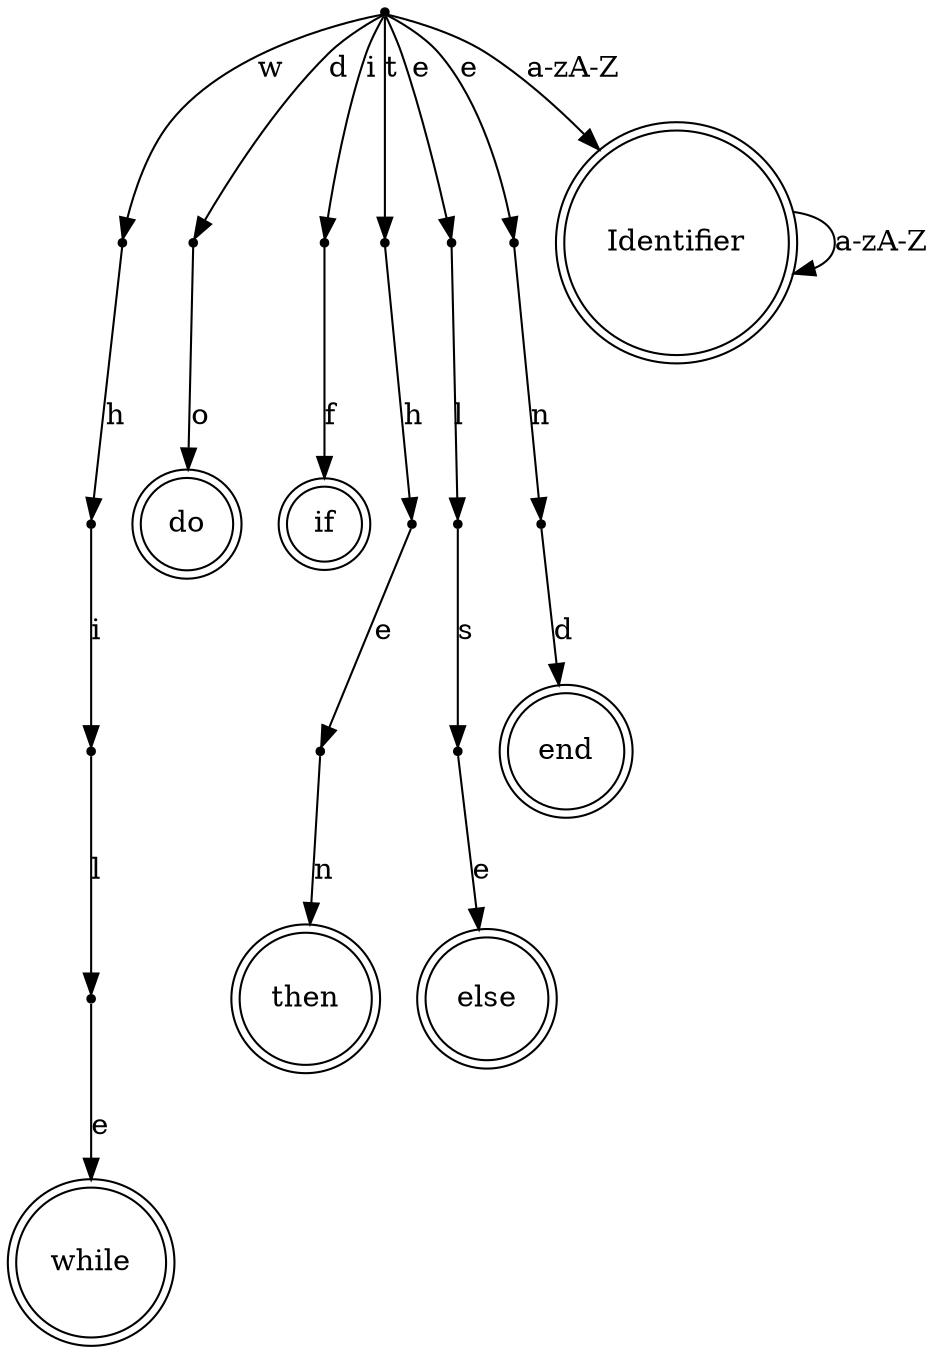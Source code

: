 digraph NFA {
	0[label="" shape="point"];
	1[label="" shape="point"];
	0 -> 1 [label="w"];
	2[label="" shape="point"];
	1 -> 2 [label="h"];
	3[label="" shape="point"];
	2 -> 3 [label="i"];
	4[label="" shape="point"];
	3 -> 4 [label="l"];
	5[label="while" shape="doublecircle"];
	4 -> 5 [label="e"];
	6[label="" shape="point"];
	0 -> 6 [label="d"];
	7[label="do" shape="doublecircle"];
	6 -> 7 [label="o"];
	8[label="" shape="point"];
	0 -> 8 [label="i"];
	9[label="if" shape="doublecircle"];
	8 -> 9 [label="f"];
	10[label="" shape="point"];
	0 -> 10 [label="t"];
	11[label="" shape="point"];
	10 -> 11 [label="h"];
	12[label="" shape="point"];
	11 -> 12 [label="e"];
	13[label="then" shape="doublecircle"];
	12 -> 13 [label="n"];
	14[label="" shape="point"];
	0 -> 14 [label="e"];
	15[label="" shape="point"];
	14 -> 15 [label="l"];
	16[label="" shape="point"];
	15 -> 16 [label="s"];
	17[label="else" shape="doublecircle"];
	16 -> 17 [label="e"];
	18[label="" shape="point"];
	0 -> 18 [label="e"];
	19[label="" shape="point"];
	18 -> 19 [label="n"];
	20[label="end" shape="doublecircle"];
	19 -> 20 [label="d"];
	21[label="Identifier" shape="doublecircle"];
	0 -> 21 [label="a-zA-Z"];
    21 -> 21 [label="a-zA-Z"];
}
